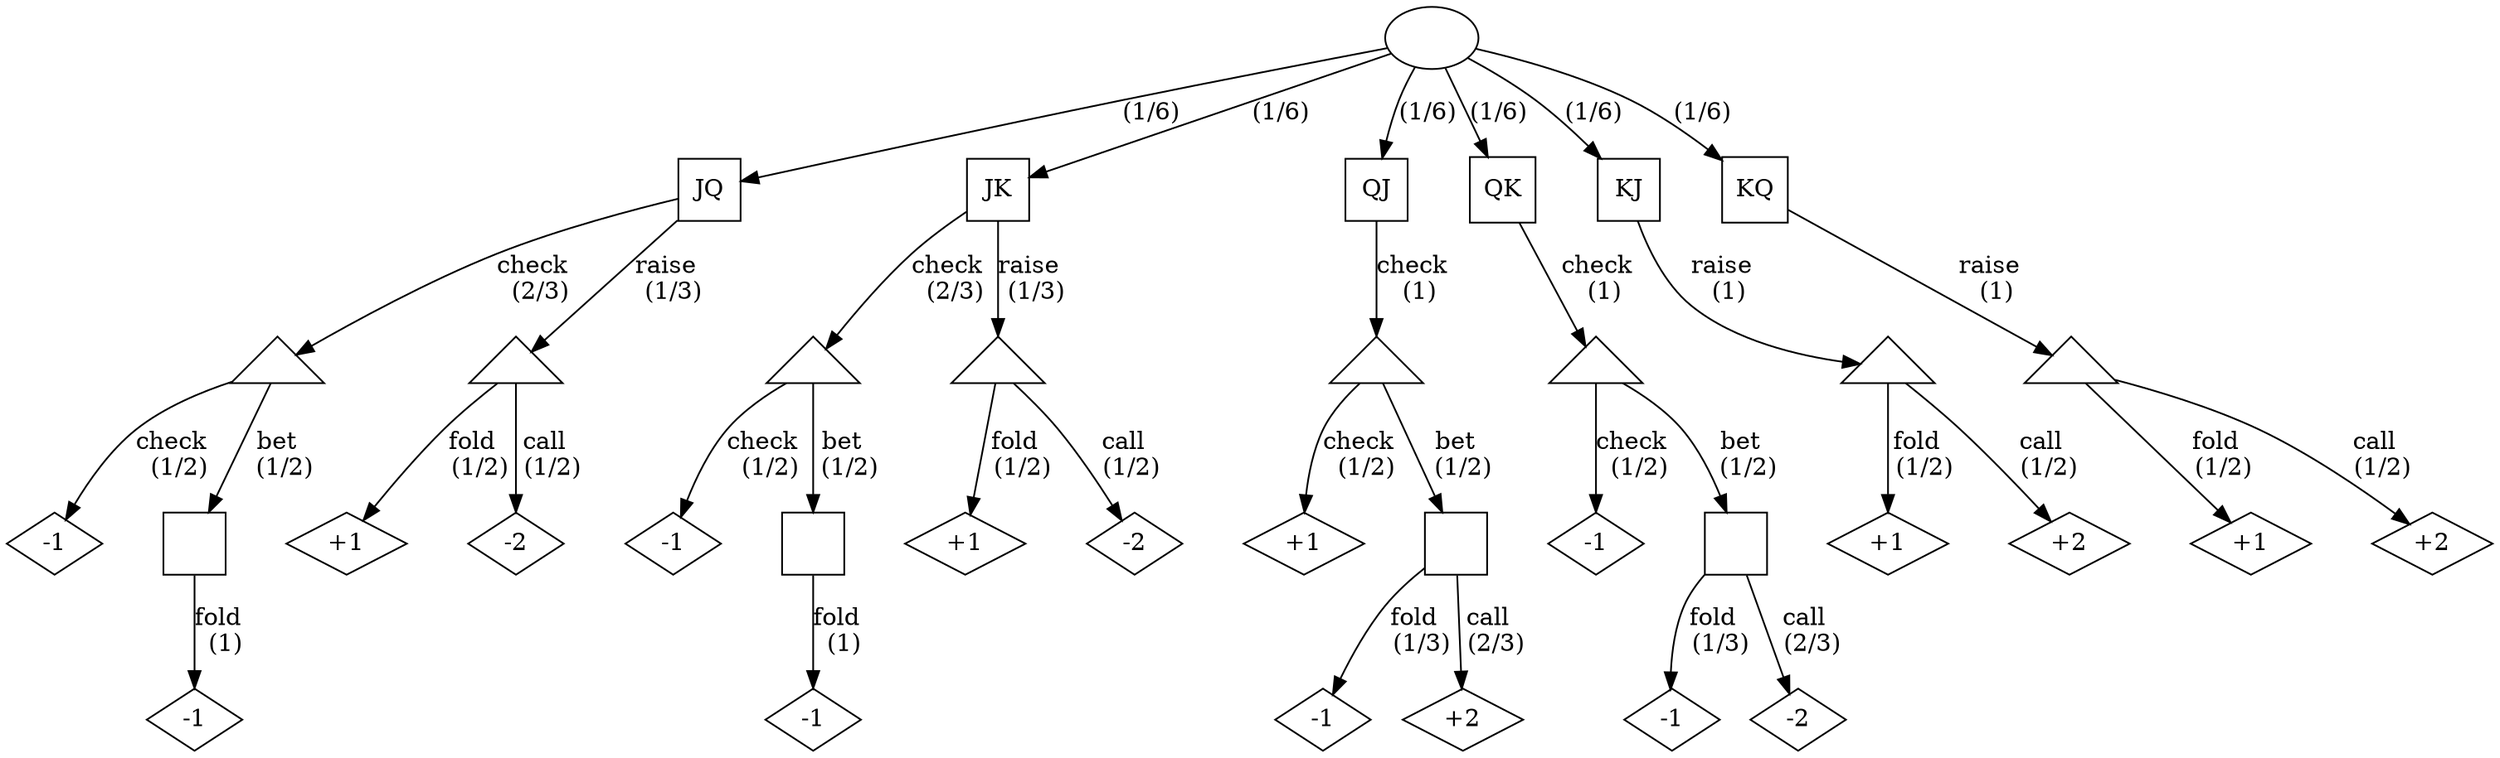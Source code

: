 digraph {
    root [label=""]
    
    
    JQ [shape=square]
    JK [shape=square]
    QJ [shape=square]
    QK [shape=square]
    KJ [shape=square]
    KQ [shape=square]
    
    {rank = same; JQ -> JK -> QJ -> QK -> KJ -> KQ [style=invis] }
    
    p1 [shape=triangle label=""]
    p2 [shape=triangle label=""]
    p3 [shape=triangle label=""]
    p4 [shape=triangle label=""]
    p5 [shape=triangle label=""]
    p6 [shape=triangle label=""]
    p7 [shape=triangle label=""]
    p8 [shape=triangle label=""]
    
    {rank = same; p1 -> p2 -> p3 -> p4 -> p5 -> p6 -> p7 -> p8 [style=invis] }
    
    c1 [shape=square label=""]
    c3 [shape=square label=""]
    c4 [shape=square label=""]
    c5 [shape=square label=""]
    
    n1_1 [shape=diamond label="-1"]
    n1_2 [shape=diamond label="-1"]
    n1_3 [shape=diamond label="-1"]
    n1_4 [shape=diamond label="-1"]
    n1_5 [shape=diamond label="-1"]
    n1_6 [shape=diamond label="-1"]
    n1_7 [shape=diamond label="-1"]
    
    n2_1 [shape=diamond label="-2"]
    n2_2 [shape=diamond label="-2"]
    n2_3 [shape=diamond label="-2"]
    
    p1_1 [shape=diamond label="+1"]
    p1_2 [shape=diamond label="+1"]
    p1_3 [shape=diamond label="+1"]
    p1_4 [shape=diamond label="+1"]
    p1_5 [shape=diamond label="+1"]
    
    p2_1 [shape=diamond label="+2"]
    p2_2 [shape=diamond label="+2"]
    p2_3 [shape=diamond label="+2"]
    
    root -> JQ [label="(1/6)"]
    root -> JK [label="(1/6)"]
    root -> QJ [label="(1/6)"]
    root -> QK [label="(1/6)"]
    root -> KJ [label="(1/6)"]
    root -> KQ [label="(1/6)"]
    
    JQ -> p1 [label="check \n (2/3)"]
    JQ -> p2 [label="raise \n (1/3)"]
    JK -> p3 [label="check \n (2/3)"]
    JK -> p4 [label="raise \n (1/3)"]
    QJ -> p5 [label="check \n (1)"]
    QK -> p6 [label="check \n (1)"]
    KJ -> p7 [label="raise \n (1)"]
    KQ -> p8 [label="raise \n (1)"]
    
    
    p1 -> n1_1 [label="check \n (1/2)"]
    p1 -> c1 [label="bet \n (1/2)"]
    c1 -> n1_2 [label="fold \n (1)"]
    
    p2 -> p1_1 [label="fold \n (1/2)"]
    p2 -> n2_1 [label="call \n (1/2)"]
    
    p3 -> n1_3 [label="check \n (1/2)"]
    p3 -> c3 [label="bet \n (1/2)"]
    c3 -> n1_4 [label="fold \n (1)"]
    
    p4 -> p1_5 [label="fold \n (1/2)"]
    p4 -> n2_3 [label="call \n (1/2)"]
    
    p5 -> p1_2 [label="check \n (1/2)"]
    p5 -> c4 [label="bet \n (1/2)"]
    c4 -> n1_5 [label="fold \n (1/3)"]
    c4 -> p2_1 [label="call \n (2/3)"]
    
    p6 -> n1_6 [label="check \n (1/2)"]
    p6 -> c5 [label="bet \n (1/2)"]
    c5 -> n1_7 [label="fold \n (1/3)"]
    c5 -> n2_2 [label="call \n (2/3)"]
    
    p7 -> p1_3 [label="fold \n (1/2)"]
    p7 -> p2_2 [label="call \n (1/2)"]
    
    p8 -> p1_4 [label="fold \n (1/2)"]
    p8 -> p2_3 [label="call \n (1/2)"]
    
    
    {rank = same; n1_1 -> c1 -> p1_1 -> n2_1 ->  n1_3 -> c3 -> p1_5 -> n2_3 -> p1_2 -> c4 -> n1_6 -> c5 -> p1_3 -> p2_2 -> p1_4 -> p2_3 [style=invis] }

}